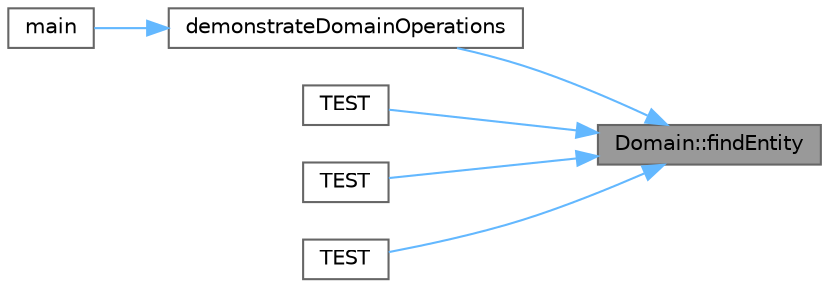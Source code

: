 digraph "Domain::findEntity"
{
 // LATEX_PDF_SIZE
  bgcolor="transparent";
  edge [fontname=Helvetica,fontsize=10,labelfontname=Helvetica,labelfontsize=10];
  node [fontname=Helvetica,fontsize=10,shape=box,height=0.2,width=0.4];
  rankdir="RL";
  Node1 [id="Node000001",label="Domain::findEntity",height=0.2,width=0.4,color="gray40", fillcolor="grey60", style="filled", fontcolor="black",tooltip="Ищет сущность в домене по идентификатору."];
  Node1 -> Node2 [id="edge1_Node000001_Node000002",dir="back",color="steelblue1",style="solid",tooltip=" "];
  Node2 [id="Node000002",label="demonstrateDomainOperations",height=0.2,width=0.4,color="grey40", fillcolor="white", style="filled",URL="$main_8cpp.html#aedd34c2ff97f7e041e6aa4b5e4c7d098",tooltip="Демонстрационная функция для тестирования работы доменов."];
  Node2 -> Node3 [id="edge2_Node000002_Node000003",dir="back",color="steelblue1",style="solid",tooltip=" "];
  Node3 [id="Node000003",label="main",height=0.2,width=0.4,color="grey40", fillcolor="white", style="filled",URL="$main_8cpp.html#ae66f6b31b5ad750f1fe042a706a4e3d4",tooltip="Главная функция приложения NetSphere."];
  Node1 -> Node4 [id="edge3_Node000001_Node000004",dir="back",color="steelblue1",style="solid",tooltip=" "];
  Node4 [id="Node000004",label="TEST",height=0.2,width=0.4,color="grey40", fillcolor="white", style="filled",URL="$group__domain__error__tests.html#ga389a3aebae4ddfd7c4117c7ba1018528",tooltip=" "];
  Node1 -> Node5 [id="edge4_Node000001_Node000005",dir="back",color="steelblue1",style="solid",tooltip=" "];
  Node5 [id="Node000005",label="TEST",height=0.2,width=0.4,color="grey40", fillcolor="white", style="filled",URL="$group__domain__tests.html#ga4de7cc1cd397f1fd12a625705790443c",tooltip=" "];
  Node1 -> Node6 [id="edge5_Node000001_Node000006",dir="back",color="steelblue1",style="solid",tooltip=" "];
  Node6 [id="Node000006",label="TEST",height=0.2,width=0.4,color="grey40", fillcolor="white", style="filled",URL="$group__domain__tests.html#gacf69061cb3fef8a42c44f98e1f54eb58",tooltip=" "];
}
